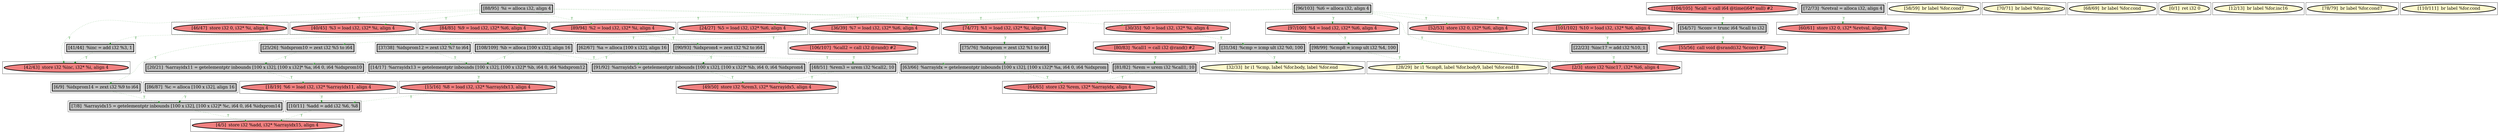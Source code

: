 
digraph G {



node227->node239 [style=dotted,color=forestgreen,label="T",fontcolor=forestgreen ]
node244->node262 [style=dotted,color=forestgreen,label="T",fontcolor=forestgreen ]
node259->node264 [style=dotted,color=forestgreen,label="T",fontcolor=forestgreen ]
node279->node272 [style=dotted,color=forestgreen,label="T",fontcolor=forestgreen ]
node270->node271 [style=dotted,color=forestgreen,label="T",fontcolor=forestgreen ]
node238->node271 [style=dotted,color=forestgreen,label="T",fontcolor=forestgreen ]
node278->node265 [style=dotted,color=forestgreen,label="T",fontcolor=forestgreen ]
node244->node237 [style=dotted,color=forestgreen,label="T",fontcolor=forestgreen ]
node249->node247 [style=dotted,color=forestgreen,label="T",fontcolor=forestgreen ]
node244->node243 [style=dotted,color=forestgreen,label="T",fontcolor=forestgreen ]
node264->node270 [style=dotted,color=forestgreen,label="T",fontcolor=forestgreen ]
node237->node269 [style=dotted,color=forestgreen,label="T",fontcolor=forestgreen ]
node256->node246 [style=dotted,color=forestgreen,label="T",fontcolor=forestgreen ]
node228->node226 [style=dotted,color=forestgreen,label="T",fontcolor=forestgreen ]
node242->node239 [style=dotted,color=forestgreen,label="T",fontcolor=forestgreen ]
node256->node251 [style=dotted,color=forestgreen,label="T",fontcolor=forestgreen ]
node241->node227 [style=dotted,color=forestgreen,label="T",fontcolor=forestgreen ]
node249->node230 [style=dotted,color=forestgreen,label="T",fontcolor=forestgreen ]
node256->node278 [style=dotted,color=forestgreen,label="T",fontcolor=forestgreen ]
node263->node275 [style=dotted,color=forestgreen,label="T",fontcolor=forestgreen ]
node248->node247 [style=dotted,color=forestgreen,label="T",fontcolor=forestgreen ]
node243->node248 [style=dotted,color=forestgreen,label="T",fontcolor=forestgreen ]
node256->node241 [style=dotted,color=forestgreen,label="T",fontcolor=forestgreen ]
node252->node233 [style=dotted,color=forestgreen,label="T",fontcolor=forestgreen ]
node256->node234 [style=dotted,color=forestgreen,label="T",fontcolor=forestgreen ]
node244->node259 [style=dotted,color=forestgreen,label="T",fontcolor=forestgreen ]
node276->node238 [style=dotted,color=forestgreen,label="T",fontcolor=forestgreen ]
node231->node228 [style=dotted,color=forestgreen,label="T",fontcolor=forestgreen ]
node245->node235 [style=dotted,color=forestgreen,label="T",fontcolor=forestgreen ]
node247->node255 [style=dotted,color=forestgreen,label="T",fontcolor=forestgreen ]
node275->node277 [style=dotted,color=forestgreen,label="T",fontcolor=forestgreen ]
node244->node261 [style=dotted,color=forestgreen,label="T",fontcolor=forestgreen ]
node244->node279 [style=dotted,color=forestgreen,label="T",fontcolor=forestgreen ]
node254->node228 [style=dotted,color=forestgreen,label="T",fontcolor=forestgreen ]
node260->node255 [style=dotted,color=forestgreen,label="T",fontcolor=forestgreen ]
node246->node245 [style=dotted,color=forestgreen,label="T",fontcolor=forestgreen ]
node272->node262 [style=dotted,color=forestgreen,label="T",fontcolor=forestgreen ]
node239->node226 [style=dotted,color=forestgreen,label="T",fontcolor=forestgreen ]
node265->node230 [style=dotted,color=forestgreen,label="T",fontcolor=forestgreen ]
node234->node257 [style=dotted,color=forestgreen,label="T",fontcolor=forestgreen ]
node233->node225 [style=dotted,color=forestgreen,label="T",fontcolor=forestgreen ]
node268->node232 [style=dotted,color=forestgreen,label="T",fontcolor=forestgreen ]
node240->node273 [style=dotted,color=forestgreen,label="T",fontcolor=forestgreen ]
node257->node232 [style=dotted,color=forestgreen,label="T",fontcolor=forestgreen ]
node256->node225 [style=dotted,color=forestgreen,label="T",fontcolor=forestgreen ]
node269->node236 [style=dotted,color=forestgreen,label="T",fontcolor=forestgreen ]
node232->node231 [style=dotted,color=forestgreen,label="T",fontcolor=forestgreen ]
node256->node252 [style=dotted,color=forestgreen,label="T",fontcolor=forestgreen ]
node268->node270 [style=dotted,color=forestgreen,label="T",fontcolor=forestgreen ]
node253->node260 [style=dotted,color=forestgreen,label="T",fontcolor=forestgreen ]
node230->node254 [style=dotted,color=forestgreen,label="T",fontcolor=forestgreen ]


subgraph cluster55 {


node279 [penwidth=3.0,fontsize=20,fillcolor=lightcoral,label="[40/45]  %3 = load i32, i32* %i, align 4",shape=ellipse,style=filled ]



}

subgraph cluster53 {


node277 [penwidth=3.0,fontsize=20,fillcolor=lightcoral,label="[55/56]  call void @srand(i32 %conv) #2",shape=ellipse,style=filled ]



}

subgraph cluster51 {


node275 [penwidth=3.0,fontsize=20,fillcolor=grey,label="[54/57]  %conv = trunc i64 %call to i32",shape=rectangle,style=filled ]



}

subgraph cluster50 {


node274 [penwidth=3.0,fontsize=20,fillcolor=lemonchiffon,label="[58/59]  br label %for.cond7",shape=ellipse,style=filled ]



}

subgraph cluster49 {


node273 [penwidth=3.0,fontsize=20,fillcolor=lightcoral,label="[60/61]  store i32 0, i32* %retval, align 4",shape=ellipse,style=filled ]



}

subgraph cluster45 {


node269 [penwidth=3.0,fontsize=20,fillcolor=grey,label="[31/34]  %cmp = icmp ult i32 %0, 100",shape=rectangle,style=filled ]



}

subgraph cluster41 {


node265 [penwidth=3.0,fontsize=20,fillcolor=grey,label="[37/38]  %idxprom12 = zext i32 %7 to i64",shape=rectangle,style=filled ]



}

subgraph cluster39 {


node263 [penwidth=3.0,fontsize=20,fillcolor=lightcoral,label="[104/105]  %call = call i64 @time(i64* null) #2",shape=ellipse,style=filled ]



}

subgraph cluster38 {


node262 [penwidth=3.0,fontsize=20,fillcolor=lightcoral,label="[42/43]  store i32 %inc, i32* %i, align 4",shape=ellipse,style=filled ]



}

subgraph cluster46 {


node270 [penwidth=3.0,fontsize=20,fillcolor=grey,label="[63/66]  %arrayidx = getelementptr inbounds [100 x i32], [100 x i32]* %a, i64 0, i64 %idxprom",shape=rectangle,style=filled ]



}

subgraph cluster37 {


node261 [penwidth=3.0,fontsize=20,fillcolor=lightcoral,label="[46/47]  store i32 0, i32* %i, align 4",shape=ellipse,style=filled ]



}

subgraph cluster36 {


node260 [penwidth=3.0,fontsize=20,fillcolor=grey,label="[48/51]  %rem3 = urem i32 %call2, 10",shape=rectangle,style=filled ]



}

subgraph cluster15 {


node239 [penwidth=3.0,fontsize=20,fillcolor=grey,label="[7/8]  %arrayidx15 = getelementptr inbounds [100 x i32], [100 x i32]* %c, i64 0, i64 %idxprom14",shape=rectangle,style=filled ]



}

subgraph cluster40 {


node264 [penwidth=3.0,fontsize=20,fillcolor=grey,label="[75/76]  %idxprom = zext i32 %1 to i64",shape=rectangle,style=filled ]



}

subgraph cluster35 {


node259 [penwidth=3.0,fontsize=20,fillcolor=lightcoral,label="[74/77]  %1 = load i32, i32* %i, align 4",shape=ellipse,style=filled ]



}

subgraph cluster54 {


node278 [penwidth=3.0,fontsize=20,fillcolor=lightcoral,label="[36/39]  %7 = load i32, i32* %i6, align 4",shape=ellipse,style=filled ]



}

subgraph cluster42 {


node266 [penwidth=3.0,fontsize=20,fillcolor=lemonchiffon,label="[70/71]  br label %for.inc",shape=ellipse,style=filled ]



}

subgraph cluster11 {


node235 [penwidth=3.0,fontsize=20,fillcolor=lemonchiffon,label="[28/29]  br i1 %cmp8, label %for.body9, label %for.end18",shape=ellipse,style=filled ]



}

subgraph cluster43 {


node267 [penwidth=3.0,fontsize=20,fillcolor=lemonchiffon,label="[68/69]  br label %for.cond",shape=ellipse,style=filled ]



}

subgraph cluster19 {


node243 [penwidth=3.0,fontsize=20,fillcolor=lightcoral,label="[89/94]  %2 = load i32, i32* %i, align 4",shape=ellipse,style=filled ]



}

subgraph cluster9 {


node233 [penwidth=3.0,fontsize=20,fillcolor=grey,label="[22/23]  %inc17 = add i32 %10, 1",shape=rectangle,style=filled ]



}

subgraph cluster52 {


node276 [penwidth=3.0,fontsize=20,fillcolor=lightcoral,label="[80/83]  %call1 = call i32 @rand() #2",shape=ellipse,style=filled ]



}

subgraph cluster8 {


node232 [penwidth=3.0,fontsize=20,fillcolor=grey,label="[20/21]  %arrayidx11 = getelementptr inbounds [100 x i32], [100 x i32]* %a, i64 0, i64 %idxprom10",shape=rectangle,style=filled ]



}

subgraph cluster10 {


node234 [penwidth=3.0,fontsize=20,fillcolor=lightcoral,label="[24/27]  %5 = load i32, i32* %i6, align 4",shape=ellipse,style=filled ]



}

subgraph cluster23 {


node247 [penwidth=3.0,fontsize=20,fillcolor=grey,label="[91/92]  %arrayidx5 = getelementptr inbounds [100 x i32], [100 x i32]* %b, i64 0, i64 %idxprom4",shape=rectangle,style=filled ]



}

subgraph cluster7 {


node231 [penwidth=3.0,fontsize=20,fillcolor=lightcoral,label="[18/19]  %6 = load i32, i32* %arrayidx11, align 4",shape=ellipse,style=filled ]



}

subgraph cluster14 {


node238 [penwidth=3.0,fontsize=20,fillcolor=grey,label="[81/82]  %rem = urem i32 %call1, 10",shape=rectangle,style=filled ]



}

subgraph cluster44 {


node268 [penwidth=3.0,fontsize=20,fillcolor=grey,label="[62/67]  %a = alloca [100 x i32], align 16",shape=rectangle,style=filled ]



}

subgraph cluster6 {


node230 [penwidth=3.0,fontsize=20,fillcolor=grey,label="[14/17]  %arrayidx13 = getelementptr inbounds [100 x i32], [100 x i32]* %b, i64 0, i64 %idxprom12",shape=rectangle,style=filled ]



}

subgraph cluster30 {


node254 [penwidth=3.0,fontsize=20,fillcolor=lightcoral,label="[15/16]  %8 = load i32, i32* %arrayidx13, align 4",shape=ellipse,style=filled ]



}

subgraph cluster31 {


node255 [penwidth=3.0,fontsize=20,fillcolor=lightcoral,label="[49/50]  store i32 %rem3, i32* %arrayidx5, align 4",shape=ellipse,style=filled ]



}

subgraph cluster0 {


node224 [penwidth=3.0,fontsize=20,fillcolor=lemonchiffon,label="[0/1]  ret i32 0",shape=ellipse,style=filled ]



}

subgraph cluster13 {


node237 [penwidth=3.0,fontsize=20,fillcolor=lightcoral,label="[30/35]  %0 = load i32, i32* %i, align 4",shape=ellipse,style=filled ]



}

subgraph cluster5 {


node229 [penwidth=3.0,fontsize=20,fillcolor=lemonchiffon,label="[12/13]  br label %for.inc16",shape=ellipse,style=filled ]



}

subgraph cluster47 {


node271 [penwidth=3.0,fontsize=20,fillcolor=lightcoral,label="[64/65]  store i32 %rem, i32* %arrayidx, align 4",shape=ellipse,style=filled ]



}

subgraph cluster1 {


node225 [penwidth=3.0,fontsize=20,fillcolor=lightcoral,label="[2/3]  store i32 %inc17, i32* %i6, align 4",shape=ellipse,style=filled ]



}

subgraph cluster32 {


node256 [penwidth=3.0,fontsize=20,fillcolor=grey,label="[96/103]  %i6 = alloca i32, align 4",shape=rectangle,style=filled ]



}

subgraph cluster3 {


node227 [penwidth=3.0,fontsize=20,fillcolor=grey,label="[6/9]  %idxprom14 = zext i32 %9 to i64",shape=rectangle,style=filled ]



}

subgraph cluster48 {


node272 [penwidth=3.0,fontsize=20,fillcolor=grey,label="[41/44]  %inc = add i32 %3, 1",shape=rectangle,style=filled ]



}

subgraph cluster4 {


node228 [penwidth=3.0,fontsize=20,fillcolor=grey,label="[10/11]  %add = add i32 %6, %8",shape=rectangle,style=filled ]



}

subgraph cluster17 {


node241 [penwidth=3.0,fontsize=20,fillcolor=lightcoral,label="[84/85]  %9 = load i32, i32* %i6, align 4",shape=ellipse,style=filled ]



}

subgraph cluster16 {


node240 [penwidth=3.0,fontsize=20,fillcolor=grey,label="[72/73]  %retval = alloca i32, align 4",shape=rectangle,style=filled ]



}

subgraph cluster2 {


node226 [penwidth=3.0,fontsize=20,fillcolor=lightcoral,label="[4/5]  store i32 %add, i32* %arrayidx15, align 4",shape=ellipse,style=filled ]



}

subgraph cluster34 {


node258 [penwidth=3.0,fontsize=20,fillcolor=lemonchiffon,label="[78/79]  br label %for.cond7",shape=ellipse,style=filled ]



}

subgraph cluster22 {


node246 [penwidth=3.0,fontsize=20,fillcolor=lightcoral,label="[97/100]  %4 = load i32, i32* %i6, align 4",shape=ellipse,style=filled ]



}

subgraph cluster25 {


node249 [penwidth=3.0,fontsize=20,fillcolor=grey,label="[108/109]  %b = alloca [100 x i32], align 16",shape=rectangle,style=filled ]



}

subgraph cluster18 {


node242 [penwidth=3.0,fontsize=20,fillcolor=grey,label="[86/87]  %c = alloca [100 x i32], align 16",shape=rectangle,style=filled ]



}

subgraph cluster29 {


node253 [penwidth=3.0,fontsize=20,fillcolor=lightcoral,label="[106/107]  %call2 = call i32 @rand() #2",shape=ellipse,style=filled ]



}

subgraph cluster20 {


node244 [penwidth=3.0,fontsize=20,fillcolor=grey,label="[88/95]  %i = alloca i32, align 4",shape=rectangle,style=filled ]



}

subgraph cluster26 {


node250 [penwidth=3.0,fontsize=20,fillcolor=lemonchiffon,label="[110/111]  br label %for.cond",shape=ellipse,style=filled ]



}

subgraph cluster24 {


node248 [penwidth=3.0,fontsize=20,fillcolor=grey,label="[90/93]  %idxprom4 = zext i32 %2 to i64",shape=rectangle,style=filled ]



}

subgraph cluster28 {


node252 [penwidth=3.0,fontsize=20,fillcolor=lightcoral,label="[101/102]  %10 = load i32, i32* %i6, align 4",shape=ellipse,style=filled ]



}

subgraph cluster27 {


node251 [penwidth=3.0,fontsize=20,fillcolor=lightcoral,label="[52/53]  store i32 0, i32* %i6, align 4",shape=ellipse,style=filled ]



}

subgraph cluster21 {


node245 [penwidth=3.0,fontsize=20,fillcolor=grey,label="[98/99]  %cmp8 = icmp ult i32 %4, 100",shape=rectangle,style=filled ]



}

subgraph cluster12 {


node236 [penwidth=3.0,fontsize=20,fillcolor=lemonchiffon,label="[32/33]  br i1 %cmp, label %for.body, label %for.end",shape=ellipse,style=filled ]



}

subgraph cluster33 {


node257 [penwidth=3.0,fontsize=20,fillcolor=grey,label="[25/26]  %idxprom10 = zext i32 %5 to i64",shape=rectangle,style=filled ]



}

}
